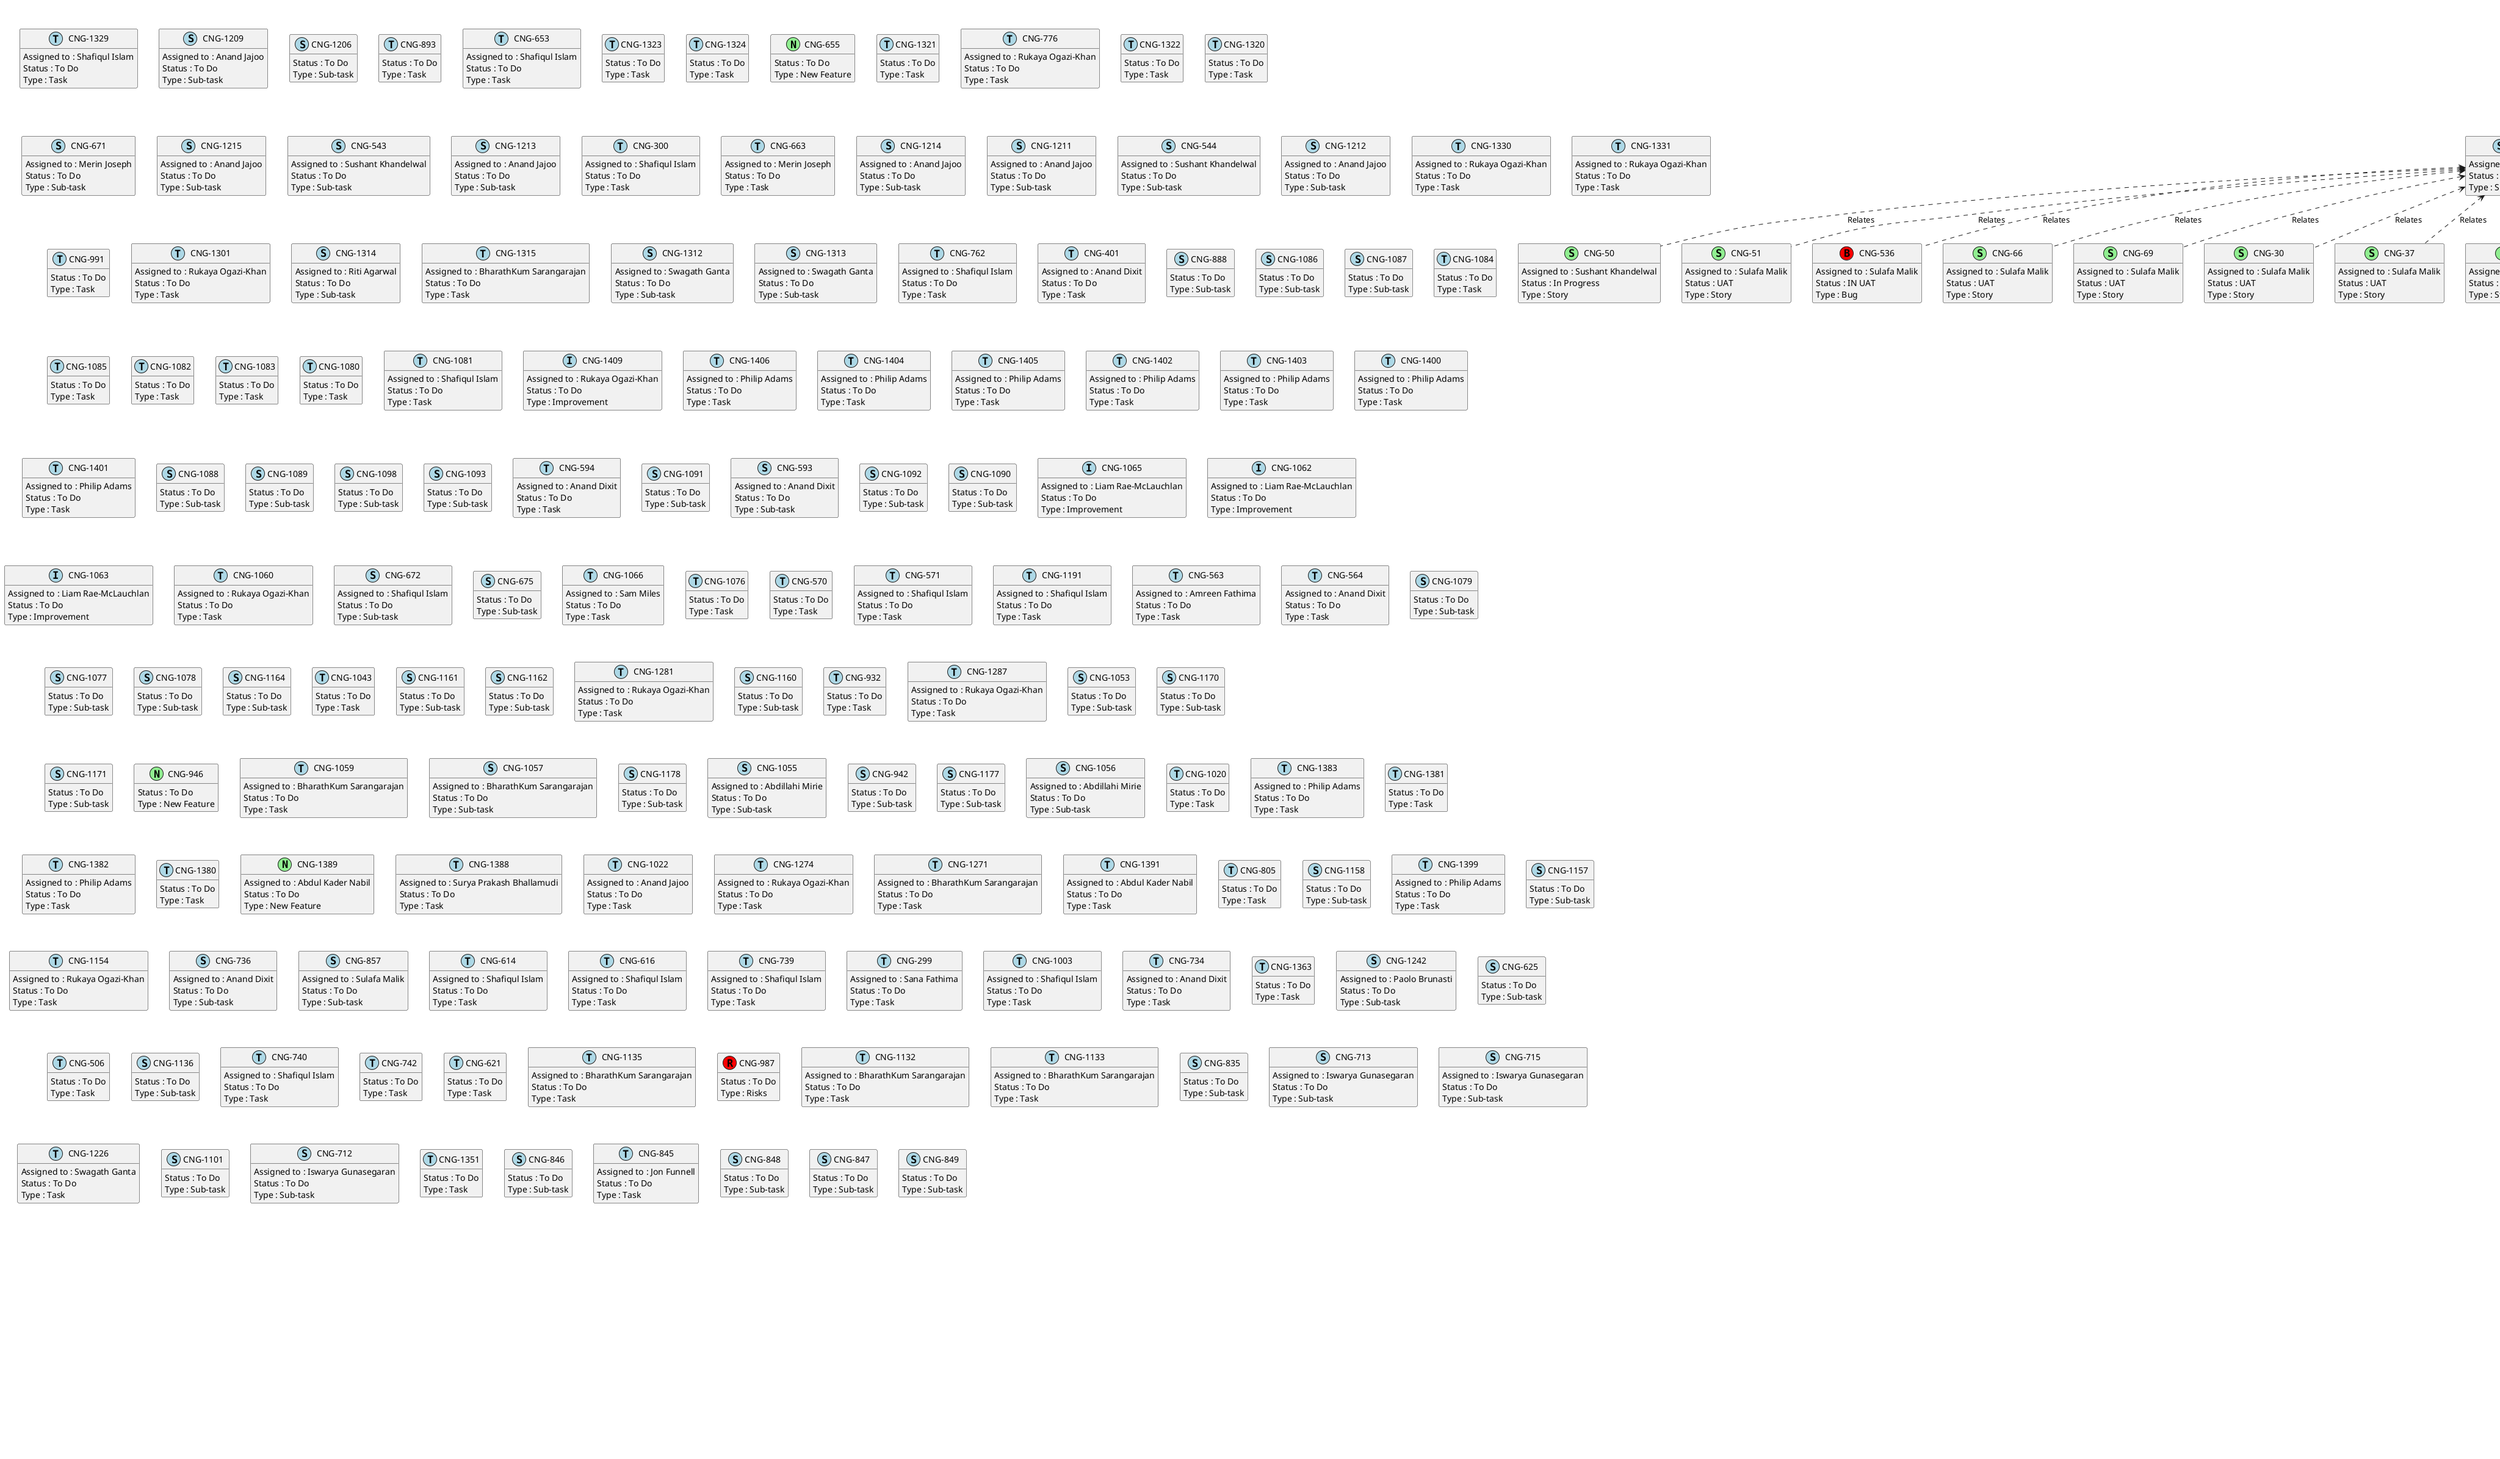 @startuml
'https://plantuml.com/class-diagram

' GENERATE CLASS DIAGRAM ===========
' Generated at    : Thu Apr 18 11:01:10 CEST 2024

title Jira Tickets for Status To Do
hide empty members

legend
Jira Ticket Status
----
(QA) : 13
(IN UAT) : 1
(To Do) : 292
(Dev Review) : 2
(UAT) : 10
(In Progress) : 32
(Design Review) : 2
----
Jira Ticket Types
----
(Risks) : 9
(Task) : 194
(Improvement) : 4
(Issue) : 1
(Work Request) : 1
(Bug) : 1
(Sub-task) : 97
(Story) : 42
(New Feature) : 3
end legend


' Tickets =======
class "CNG-50" << (S,lightgreen) >> {
  Assigned to : Sushant Khandelwal
  Status : In Progress
  Type : Story
}

class "CNG-51" << (S,lightgreen) >> {
  Assigned to : Sulafa Malik
  Status : UAT
  Type : Story
}

class "CNG-55" << (S,lightgreen) >> {
  Assigned to : Shafiqul Islam
  Status : To Do
  Type : Story
}

class "CNG-1208" << (T,lightblue) >> {
  Assigned to : Shafiqul Islam
  Status : To Do
  Type : Task
}

class "CNG-1329" << (T,lightblue) >> {
  Assigned to : Shafiqul Islam
  Status : To Do
  Type : Task
}

class "CNG-1209" << (S,lightblue) >> {
  Assigned to : Anand Jajoo
  Status : To Do
  Type : Sub-task
}

class "CNG-1206" << (S,lightblue) >> {
  Status : To Do
  Type : Sub-task
}

class "CNG-1207" << (S,lightblue) >> {
  Status : To Do
  Type : Sub-task
}

class "CNG-893" << (T,lightblue) >> {
  Status : To Do
  Type : Task
}

class "CNG-530" << (T,lightblue) >> {
  Assigned to : Rukaya Ogazi-Khan
  Status : To Do
  Type : Task
}

class "CNG-651" << (T,lightblue) >> {
  Assigned to : Rukaya Ogazi-Khan
  Status : To Do
  Type : Task
}

class "CNG-653" << (T,lightblue) >> {
  Assigned to : Shafiqul Islam
  Status : To Do
  Type : Task
}

class "CNG-1323" << (T,lightblue) >> {
  Status : To Do
  Type : Task
}

class "CNG-1202" << (T,lightblue) >> {
  Assigned to : Sivagami S
  Status : To Do
  Type : Task
}

class "CNG-531" << (T,lightblue) >> {
  Assigned to : Anand Dixit
  Status : To Do
  Type : Task
}

class "CNG-1324" << (T,lightblue) >> {
  Status : To Do
  Type : Task
}

class "CNG-1203" << (S,lightblue) >> {
  Assigned to : Shafiqul Islam
  Status : In Progress
  Type : Sub-task
}

class "CNG-773" << (T,lightblue) >> {
  Assigned to : Merin Joseph
  Status : In Progress
  Type : Task
}

class "CNG-655" << (N,lightgreen) >> {
  Status : To Do
  Type : New Feature
}

class "CNG-1321" << (T,lightblue) >> {
  Status : To Do
  Type : Task
}

class "CNG-776" << (T,lightblue) >> {
  Assigned to : Rukaya Ogazi-Khan
  Status : To Do
  Type : Task
}

class "CNG-1322" << (T,lightblue) >> {
  Status : To Do
  Type : Task
}

class "CNG-533" << (T,lightblue) >> {
  Assigned to : Anand Dixit
  Status : In Progress
  Type : Task
}

class "CNG-415" << (T,lightblue) >> {
  Assigned to : Shafiqul Islam
  Status : To Do
  Type : Task
}

class "CNG-536" << (B,red) >> {
  Assigned to : Sulafa Malik
  Status : IN UAT
  Type : Bug
}

class "CNG-1320" << (T,lightblue) >> {
  Status : To Do
  Type : Task
}

class "CNG-671" << (S,lightblue) >> {
  Assigned to : Merin Joseph
  Status : To Do
  Type : Sub-task
}

class "CNG-670" << (S,lightblue) >> {
  Assigned to : Merin Joseph
  Status : To Do
  Type : Sub-task
}

class "CNG-66" << (S,lightgreen) >> {
  Assigned to : Sulafa Malik
  Status : UAT
  Type : Story
}

class "CNG-67" << (S,lightgreen) >> {
  Assigned to : Jon Funnell
  Status : To Do
  Type : Story
}

class "CNG-68" << (S,lightgreen) >> {
  Assigned to : Anand Jajoo
  Status : To Do
  Type : Story
}

class "CNG-69" << (S,lightgreen) >> {
  Assigned to : Sulafa Malik
  Status : UAT
  Type : Story
}

class "CNG-1217" << (T,lightblue) >> {
  Assigned to : Rukaya Ogazi-Khan
  Status : To Do
  Type : Task
}

class "CNG-1218" << (T,lightblue) >> {
  Assigned to : Nigel Hassett
  Status : To Do
  Type : Task
}

class "CNG-1215" << (S,lightblue) >> {
  Assigned to : Anand Jajoo
  Status : To Do
  Type : Sub-task
}

class "CNG-543" << (S,lightblue) >> {
  Assigned to : Sushant Khandelwal
  Status : To Do
  Type : Sub-task
}

class "CNG-1213" << (S,lightblue) >> {
  Assigned to : Anand Jajoo
  Status : To Do
  Type : Sub-task
}

class "CNG-300" << (T,lightblue) >> {
  Assigned to : Shafiqul Islam
  Status : To Do
  Type : Task
}

class "CNG-663" << (T,lightblue) >> {
  Assigned to : Merin Joseph
  Status : To Do
  Type : Task
}

class "CNG-1214" << (S,lightblue) >> {
  Assigned to : Anand Jajoo
  Status : To Do
  Type : Sub-task
}

class "CNG-1211" << (S,lightblue) >> {
  Assigned to : Anand Jajoo
  Status : To Do
  Type : Sub-task
}

class "CNG-786" << (T,lightblue) >> {
  Status : To Do
  Type : Task
}

class "CNG-544" << (S,lightblue) >> {
  Assigned to : Sushant Khandelwal
  Status : To Do
  Type : Sub-task
}

class "CNG-1212" << (S,lightblue) >> {
  Assigned to : Anand Jajoo
  Status : To Do
  Type : Sub-task
}

class "CNG-1330" << (T,lightblue) >> {
  Assigned to : Rukaya Ogazi-Khan
  Status : To Do
  Type : Task
}

class "CNG-1331" << (T,lightblue) >> {
  Assigned to : Rukaya Ogazi-Khan
  Status : To Do
  Type : Task
}

class "CNG-667" << (S,lightblue) >> {
  Status : In Progress
  Type : Sub-task
}

class "CNG-30" << (S,lightgreen) >> {
  Assigned to : Sulafa Malik
  Status : UAT
  Type : Story
}

class "CNG-999" << (T,lightblue) >> {
  Assigned to : Amreen Fathima
  Status : QA
  Type : Task
}

class "CNG-1309" << (T,lightblue) >> {
  Assigned to : Shafiqul Islam
  Status : To Do
  Type : Task
}

class "CNG-1308" << (T,lightblue) >> {
  Assigned to : Shafiqul Islam
  Status : To Do
  Type : Task
}

class "CNG-37" << (S,lightgreen) >> {
  Assigned to : Sulafa Malik
  Status : UAT
  Type : Story
}

class "CNG-1303" << (T,lightblue) >> {
  Assigned to : Rukaya Ogazi-Khan
  Status : To Do
  Type : Task
}

class "CNG-871" << (T,lightblue) >> {
  Assigned to : Shafiqul Islam
  Status : To Do
  Type : Task
}

class "CNG-870" << (T,lightblue) >> {
  Assigned to : Rukaya Ogazi-Khan
  Status : To Do
  Type : Task
}

class "CNG-991" << (T,lightblue) >> {
  Status : To Do
  Type : Task
}

class "CNG-994" << (R,red) >> {
  Assigned to : Shafiqul Islam
  Status : To Do
  Type : Risks
}

class "CNG-1301" << (T,lightblue) >> {
  Assigned to : Rukaya Ogazi-Khan
  Status : To Do
  Type : Task
}

class "CNG-873" << (T,lightblue) >> {
  Assigned to : Paolo Brunasti
  Status : In Progress
  Type : Task
}

class "CNG-993" << (R,red) >> {
  Assigned to : Sana Fathima
  Status : To Do
  Type : Risks
}

class "CNG-996" << (R,red) >> {
  Assigned to : Shafiqul Islam
  Status : To Do
  Type : Risks
}

class "CNG-995" << (R,red) >> {
  Assigned to : Shafiqul Islam
  Status : To Do
  Type : Risks
}

class "CNG-997" << (R,red) >> {
  Assigned to : Shafiqul Islam
  Status : To Do
  Type : Risks
}

class "CNG-41" << (S,lightgreen) >> {
  Assigned to : Jon Funnell
  Status : To Do
  Type : Story
}

class "CNG-42" << (S,lightgreen) >> {
  Assigned to : Sulafa Malik
  Status : UAT
  Type : Story
}

class "CNG-529" << (T,lightblue) >> {
  Assigned to : Rukaya Ogazi-Khan
  Status : To Do
  Type : Task
}

class "CNG-1318" << (T,lightblue) >> {
  Assigned to : BharathKum Sarangarajan
  Status : To Do
  Type : Task
}

class "CNG-48" << (S,lightgreen) >> {
  Assigned to : Nigel Hassett
  Status : To Do
  Type : Story
}

class "CNG-1316" << (T,lightblue) >> {
  Status : To Do
  Type : Task
}

class "CNG-49" << (S,lightgreen) >> {
  Assigned to : Amreen Fathima
  Status : QA
  Type : Story
}

class "CNG-1314" << (S,lightblue) >> {
  Assigned to : Riti Agarwal
  Status : To Do
  Type : Sub-task
}

class "CNG-1315" << (T,lightblue) >> {
  Assigned to : BharathKum Sarangarajan
  Status : To Do
  Type : Task
}

class "CNG-760" << (T,lightblue) >> {
  Assigned to : Shafiqul Islam
  Status : In Progress
  Type : Task
}

class "CNG-1312" << (S,lightblue) >> {
  Assigned to : Swagath Ganta
  Status : To Do
  Type : Sub-task
}

class "CNG-1313" << (S,lightblue) >> {
  Assigned to : Swagath Ganta
  Status : To Do
  Type : Sub-task
}

class "CNG-762" << (T,lightblue) >> {
  Assigned to : Shafiqul Islam
  Status : To Do
  Type : Task
}

class "CNG-1310" << (T,lightblue) >> {
  Assigned to : Shafiqul Islam
  Status : To Do
  Type : Task
}

class "CNG-765" << (S,lightblue) >> {
  Assigned to : Jon Funnell
  Status : In Progress
  Type : Sub-task
}

class "CNG-401" << (T,lightblue) >> {
  Assigned to : Anand Dixit
  Status : To Do
  Type : Task
}

class "CNG-1311" << (T,lightblue) >> {
  Status : To Do
  Type : Task
}

class "CNG-888" << (S,lightblue) >> {
  Status : To Do
  Type : Sub-task
}

class "CNG-1086" << (S,lightblue) >> {
  Status : To Do
  Type : Sub-task
}

class "CNG-1087" << (S,lightblue) >> {
  Status : To Do
  Type : Sub-task
}

class "CNG-1084" << (T,lightblue) >> {
  Status : To Do
  Type : Task
}

class "CNG-1085" << (T,lightblue) >> {
  Status : To Do
  Type : Task
}

class "CNG-1082" << (T,lightblue) >> {
  Status : To Do
  Type : Task
}

class "CNG-1083" << (T,lightblue) >> {
  Status : To Do
  Type : Task
}

class "CNG-1080" << (T,lightblue) >> {
  Status : To Do
  Type : Task
}

class "CNG-1081" << (T,lightblue) >> {
  Assigned to : Shafiqul Islam
  Status : To Do
  Type : Task
}

class "CNG-339" << (T,lightblue) >> {
  Assigned to : Abinaya Arumugasamy
  Status : Dev Review
  Type : Task
}

class "CNG-1409" << (I,lightblue) >> {
  Assigned to : Rukaya Ogazi-Khan
  Status : To Do
  Type : Improvement
}

class "CNG-1406" << (T,lightblue) >> {
  Assigned to : Philip Adams
  Status : To Do
  Type : Task
}

class "CNG-1407" << (T,lightblue) >> {
  Status : To Do
  Type : Task
}

class "CNG-1404" << (T,lightblue) >> {
  Assigned to : Philip Adams
  Status : To Do
  Type : Task
}

class "CNG-1405" << (T,lightblue) >> {
  Assigned to : Philip Adams
  Status : To Do
  Type : Task
}

class "CNG-1402" << (T,lightblue) >> {
  Assigned to : Philip Adams
  Status : To Do
  Type : Task
}

class "CNG-1403" << (T,lightblue) >> {
  Assigned to : Philip Adams
  Status : To Do
  Type : Task
}

class "CNG-1400" << (T,lightblue) >> {
  Assigned to : Philip Adams
  Status : To Do
  Type : Task
}

class "CNG-1401" << (T,lightblue) >> {
  Assigned to : Philip Adams
  Status : To Do
  Type : Task
}

class "CNG-696" << (T,lightblue) >> {
  Assigned to : Shafiqul Islam
  Status : In Progress
  Type : Task
}

class "CNG-333" << (T,lightblue) >> {
  Assigned to : BharathKum Sarangarajan
  Status : In Progress
  Type : Task
}

class "CNG-217" << (S,lightgreen) >> {
  Assigned to : Sulafa Malik
  Status : UAT
  Type : Story
}

class "CNG-1088" << (S,lightblue) >> {
  Status : To Do
  Type : Sub-task
}

class "CNG-1089" << (S,lightblue) >> {
  Status : To Do
  Type : Sub-task
}

class "CNG-1098" << (S,lightblue) >> {
  Status : To Do
  Type : Sub-task
}

class "CNG-590" << (S,lightblue) >> {
  Assigned to : Shafiqul Islam
  Status : To Do
  Type : Sub-task
}

class "CNG-592" << (S,lightblue) >> {
  Assigned to : Anand Dixit
  Status : To Do
  Type : Sub-task
}

class "CNG-1093" << (S,lightblue) >> {
  Status : To Do
  Type : Sub-task
}

class "CNG-591" << (S,lightblue) >> {
  Assigned to : Shafiqul Islam
  Status : To Do
  Type : Sub-task
}

class "CNG-594" << (T,lightblue) >> {
  Assigned to : Anand Dixit
  Status : To Do
  Type : Task
}

class "CNG-1091" << (S,lightblue) >> {
  Status : To Do
  Type : Sub-task
}

class "CNG-593" << (S,lightblue) >> {
  Assigned to : Anand Dixit
  Status : To Do
  Type : Sub-task
}

class "CNG-1092" << (S,lightblue) >> {
  Status : To Do
  Type : Sub-task
}

class "CNG-908" << (T,lightblue) >> {
  Assigned to : BharathKum Sarangarajan
  Status : In Progress
  Type : Task
}

class "CNG-1090" << (S,lightblue) >> {
  Status : To Do
  Type : Sub-task
}

class "CNG-902" << (T,lightblue) >> {
  Assigned to : Rukaya Ogazi-Khan
  Status : To Do
  Type : Task
}

class "CNG-28" << (S,lightgreen) >> {
  Assigned to : Sulafa Malik
  Status : UAT
  Type : Story
}

class "CNG-906" << (T,lightblue) >> {
  Assigned to : Rukaya Ogazi-Khan
  Status : To Do
  Type : Task
}

class "CNG-589" << (S,lightblue) >> {
  Assigned to : Shafiqul Islam
  Status : In Progress
  Type : Sub-task
}

class "CNG-1185" << (T,lightblue) >> {
  Assigned to : Rukaya Ogazi-Khan
  Status : To Do
  Type : Task
}

class "CNG-1065" << (I,lightblue) >> {
  Assigned to : Liam Rae-McLauchlan
  Status : To Do
  Type : Improvement
}

class "CNG-1183" << (T,lightblue) >> {
  Assigned to : Rukaya Ogazi-Khan
  Status : To Do
  Type : Task
}

class "CNG-1062" << (I,lightblue) >> {
  Assigned to : Liam Rae-McLauchlan
  Status : To Do
  Type : Improvement
}

class "CNG-1063" << (I,lightblue) >> {
  Assigned to : Liam Rae-McLauchlan
  Status : To Do
  Type : Improvement
}

class "CNG-1060" << (T,lightblue) >> {
  Assigned to : Rukaya Ogazi-Khan
  Status : To Do
  Type : Task
}

class "CNG-1182" << (T,lightblue) >> {
  Assigned to : Shafiqul Islam
  Status : To Do
  Type : Task
}

class "CNG-440" << (T,lightblue) >> {
  Assigned to : Shafiqul Islam
  Status : To Do
  Type : Task
}

class "CNG-682" << (S,lightblue) >> {
  Status : To Do
  Type : Sub-task
}

class "CNG-560" << (S,lightblue) >> {
  Status : To Do
  Type : Sub-task
}

class "CNG-559" << (S,lightblue) >> {
  Assigned to : Sulafa Malik
  Status : To Do
  Type : Sub-task
}

class "CNG-672" << (S,lightblue) >> {
  Assigned to : Shafiqul Islam
  Status : To Do
  Type : Sub-task
}

class "CNG-675" << (S,lightblue) >> {
  Status : To Do
  Type : Sub-task
}

class "CNG-795" << (T,lightblue) >> {
  Assigned to : Shafiqul Islam
  Status : In Progress
  Type : Task
}

class "CNG-1189" << (T,lightblue) >> {
  Assigned to : Rukaya Ogazi-Khan
  Status : To Do
  Type : Task
}

class "CNG-558" << (S,lightblue) >> {
  Status : To Do
  Type : Sub-task
}

class "CNG-1187" << (T,lightblue) >> {
  Status : To Do
  Type : Task
}

class "CNG-1066" << (T,lightblue) >> {
  Assigned to : Sam Miles
  Status : To Do
  Type : Task
}

class "CNG-679" << (S,lightblue) >> {
  Status : In Progress
  Type : Sub-task
}

class "CNG-557" << (S,lightblue) >> {
  Assigned to : Shafiqul Islam
  Status : In Progress
  Type : Sub-task
}

class "CNG-1076" << (T,lightblue) >> {
  Status : To Do
  Type : Task
}

class "CNG-570" << (T,lightblue) >> {
  Status : To Do
  Type : Task
}

class "CNG-1192" << (T,lightblue) >> {
  Assigned to : Jon Funnell
  Status : To Do
  Type : Task
}

class "CNG-1190" << (T,lightblue) >> {
  Assigned to : Shafiqul Islam
  Status : To Do
  Type : Task
}

class "CNG-571" << (T,lightblue) >> {
  Assigned to : Shafiqul Islam
  Status : To Do
  Type : Task
}

class "CNG-1191" << (T,lightblue) >> {
  Assigned to : Shafiqul Islam
  Status : To Do
  Type : Task
}

class "CNG-684" << (S,lightblue) >> {
  Assigned to : Shafiqul Islam
  Status : To Do
  Type : Sub-task
}

class "CNG-563" << (T,lightblue) >> {
  Assigned to : Amreen Fathima
  Status : To Do
  Type : Task
}

class "CNG-686" << (S,lightblue) >> {
  Status : QA
  Type : Sub-task
}

class "CNG-564" << (T,lightblue) >> {
  Assigned to : Anand Dixit
  Status : To Do
  Type : Task
}

class "CNG-685" << (S,lightblue) >> {
  Assigned to : Merin Joseph
  Status : To Do
  Type : Sub-task
}

class "CNG-688" << (S,lightblue) >> {
  Status : To Do
  Type : Sub-task
}

class "CNG-1079" << (S,lightblue) >> {
  Status : To Do
  Type : Sub-task
}

class "CNG-687" << (S,lightblue) >> {
  Assigned to : Sulafa Malik
  Status : To Do
  Type : Sub-task
}

class "CNG-1077" << (S,lightblue) >> {
  Status : To Do
  Type : Sub-task
}

class "CNG-1199" << (T,lightblue) >> {
  Assigned to : BharathKum Sarangarajan
  Status : To Do
  Type : Task
}

class "CNG-1078" << (S,lightblue) >> {
  Status : To Do
  Type : Sub-task
}

class "CNG-689" << (S,lightblue) >> {
  Status : QA
  Type : Sub-task
}

class "CNG-1163" << (T,lightblue) >> {
  Assigned to : Shafiqul Islam
  Status : To Do
  Type : Task
}

class "CNG-1164" << (S,lightblue) >> {
  Status : To Do
  Type : Sub-task
}

class "CNG-1043" << (T,lightblue) >> {
  Status : To Do
  Type : Task
}

class "CNG-1161" << (S,lightblue) >> {
  Status : To Do
  Type : Sub-task
}

class "CNG-1162" << (S,lightblue) >> {
  Status : To Do
  Type : Sub-task
}

class "CNG-1280" << (T,lightblue) >> {
  Assigned to : Rukaya Ogazi-Khan
  Status : To Do
  Type : Task
}

class "CNG-383" << (T,lightblue) >> {
  Assigned to : Sulafa Malik
  Status : UAT
  Type : Task
}

class "CNG-1281" << (T,lightblue) >> {
  Assigned to : Rukaya Ogazi-Khan
  Status : To Do
  Type : Task
}

class "CNG-1160" << (S,lightblue) >> {
  Status : To Do
  Type : Sub-task
}

class "CNG-385" << (T,lightblue) >> {
  Assigned to : Shafiqul Islam
  Status : To Do
  Type : Task
}

class "CNG-815" << (S,lightblue) >> {
  Status : To Do
  Type : Sub-task
}

class "CNG-814" << (S,lightblue) >> {
  Status : In Progress
  Type : Sub-task
}

class "CNG-935" << (S,lightgreen) >> {
  Status : To Do
  Type : Story
}

class "CNG-376" << (S,lightgreen) >> {
  Assigned to : Stephy Aniyan
  Status : QA
  Type : Story
}

class "CNG-1048" << (S,lightgreen) >> {
  Assigned to : Jon Funnell
  Status : To Do
  Type : Story
}

class "CNG-1049" << (S,lightgreen) >> {
  Assigned to : Anand Jajoo
  Status : To Do
  Type : Story
}

class "CNG-1046" << (S,lightgreen) >> {
  Status : To Do
  Type : Story
}

class "CNG-1289" << (T,lightblue) >> {
  Status : To Do
  Type : Task
}

class "CNG-1047" << (S,lightgreen) >> {
  Status : To Do
  Type : Story
}

class "CNG-932" << (T,lightblue) >> {
  Status : To Do
  Type : Task
}

class "CNG-1286" << (T,lightblue) >> {
  Assigned to : Dileep
  Status : To Do
  Type : Task
}

class "CNG-1287" << (T,lightblue) >> {
  Assigned to : Rukaya Ogazi-Khan
  Status : To Do
  Type : Task
}

class "CNG-1045" << (S,lightgreen) >> {
  Status : To Do
  Type : Story
}

class "CNG-1053" << (S,lightblue) >> {
  Status : To Do
  Type : Sub-task
}

class "CNG-1174" << (S,lightblue) >> {
  Status : To Do
  Type : Sub-task
}

class "CNG-1293" << (T,lightblue) >> {
  Assigned to : Shafiqul Islam
  Status : To Do
  Type : Task
}

class "CNG-1172" << (S,lightblue) >> {
  Status : To Do
  Type : Sub-task
}

class "CNG-1173" << (S,lightblue) >> {
  Status : To Do
  Type : Sub-task
}

class "CNG-1291" << (T,lightblue) >> {
  Assigned to : Shafiqul Islam
  Status : To Do
  Type : Task
}

class "CNG-1170" << (S,lightblue) >> {
  Status : To Do
  Type : Sub-task
}

class "CNG-394" << (T,lightblue) >> {
  Assigned to : Merin Joseph
  Status : QA
  Type : Task
}

class "CNG-393" << (S,lightgreen) >> {
  Assigned to : Deepak Ingwale
  Status : In Progress
  Type : Story
}

class "CNG-1292" << (T,lightblue) >> {
  Assigned to : Shafiqul Islam
  Status : To Do
  Type : Task
}

class "CNG-1050" << (S,lightgreen) >> {
  Status : To Do
  Type : Story
}

class "CNG-1171" << (S,lightblue) >> {
  Status : To Do
  Type : Sub-task
}

class "CNG-395" << (T,lightblue) >> {
  Assigned to : Merin Joseph
  Status : QA
  Type : Task
}

class "CNG-1290" << (T,lightblue) >> {
  Assigned to : Shafiqul Islam
  Status : To Do
  Type : Task
}

class "CNG-944" << (W,lightblue) >> {
  Assigned to : Scott Nimmo
  Status : To Do
  Type : Work Request
}

class "CNG-826" << (T,lightblue) >> {
  Assigned to : Merin Joseph
  Status : To Do
  Type : Task
}

class "CNG-825" << (T,lightblue) >> {
  Status : To Do
  Type : Task
}

class "CNG-946" << (N,lightgreen) >> {
  Status : To Do
  Type : New Feature
}

class "CNG-949" << (T,lightblue) >> {
  Status : To Do
  Type : Task
}

class "CNG-707" << (S,lightgreen) >> {
  Assigned to : Deepak Ingwale
  Status : To Do
  Type : Story
}

class "CNG-709" << (T,lightblue) >> {
  Assigned to : Anand Dixit
  Status : To Do
  Type : Task
}

class "CNG-387" << (S,lightgreen) >> {
  Assigned to : Sulafa Malik
  Status : UAT
  Type : Story
}

class "CNG-1059" << (T,lightblue) >> {
  Assigned to : BharathKum Sarangarajan
  Status : To Do
  Type : Task
}

class "CNG-1057" << (S,lightblue) >> {
  Assigned to : BharathKum Sarangarajan
  Status : To Do
  Type : Sub-task
}

class "CNG-1178" << (S,lightblue) >> {
  Status : To Do
  Type : Sub-task
}

class "CNG-1179" << (T,lightblue) >> {
  Assigned to : Rukaya Ogazi-Khan
  Status : To Do
  Type : Task
}

class "CNG-269" << (S,lightgreen) >> {
  Assigned to : Abdul Kader Nabil
  Status : Dev Review
  Type : Story
}

class "CNG-940" << (S,lightblue) >> {
  Status : To Do
  Type : Sub-task
}

class "CNG-1055" << (S,lightblue) >> {
  Assigned to : Abdillahi Mirie
  Status : To Do
  Type : Sub-task
}

class "CNG-700" << (T,lightblue) >> {
  Assigned to : Shafiqul Islam
  Status : To Do
  Type : Task
}

class "CNG-942" << (S,lightblue) >> {
  Status : To Do
  Type : Sub-task
}

class "CNG-1177" << (S,lightblue) >> {
  Status : To Do
  Type : Sub-task
}

class "CNG-1056" << (S,lightblue) >> {
  Assigned to : Abdillahi Mirie
  Status : To Do
  Type : Sub-task
}

class "CNG-1141" << (T,lightblue) >> {
  Assigned to : Amreen Fathima
  Status : To Do
  Type : Task
}

class "CNG-1020" << (T,lightblue) >> {
  Status : To Do
  Type : Task
}

class "CNG-1383" << (T,lightblue) >> {
  Assigned to : Philip Adams
  Status : To Do
  Type : Task
}

class "CNG-1142" << (T,lightblue) >> {
  Assigned to : Stephy Aniyan
  Status : To Do
  Type : Task
}

class "CNG-1381" << (T,lightblue) >> {
  Status : To Do
  Type : Task
}

class "CNG-1140" << (T,lightblue) >> {
  Assigned to : Amreen Fathima
  Status : To Do
  Type : Task
}

class "CNG-1382" << (T,lightblue) >> {
  Assigned to : Philip Adams
  Status : To Do
  Type : Task
}

class "CNG-1380" << (T,lightblue) >> {
  Status : To Do
  Type : Task
}

class "CNG-917" << (T,lightblue) >> {
  Assigned to : Shafiqul Islam
  Status : To Do
  Type : Task
}

class "CNG-1389" << (N,lightgreen) >> {
  Assigned to : Abdul Kader Nabil
  Status : To Do
  Type : New Feature
}

class "CNG-1268" << (T,lightblue) >> {
  Assigned to : BharathKum Sarangarajan
  Status : To Do
  Type : Task
}

class "CNG-1266" << (T,lightblue) >> {
  Status : To Do
  Type : Task
}

class "CNG-1388" << (T,lightblue) >> {
  Assigned to : Surya Prakash Bhallamudi
  Status : To Do
  Type : Task
}

class "CNG-1267" << (T,lightblue) >> {
  Status : To Do
  Type : Task
}

class "CNG-1264" << (T,lightblue) >> {
  Assigned to : BharathKum Sarangarajan
  Status : To Do
  Type : Task
}

class "CNG-1385" << (T,lightblue) >> {
  Assigned to : Dileep
  Status : To Do
  Type : Task
}

class "CNG-1022" << (T,lightblue) >> {
  Assigned to : Anand Jajoo
  Status : To Do
  Type : Task
}

class "CNG-1265" << (T,lightblue) >> {
  Status : To Do
  Type : Task
}

class "CNG-1395" << (T,lightblue) >> {
  Assigned to : Dileep
  Status : To Do
  Type : Task
}

class "CNG-1274" << (T,lightblue) >> {
  Assigned to : Rukaya Ogazi-Khan
  Status : To Do
  Type : Task
}

class "CNG-1271" << (T,lightblue) >> {
  Assigned to : BharathKum Sarangarajan
  Status : To Do
  Type : Task
}

class "CNG-1151" << (T,lightblue) >> {
  Assigned to : BharathKum Sarangarajan
  Status : In Progress
  Type : Task
}

class "CNG-1391" << (T,lightblue) >> {
  Assigned to : Abdul Kader Nabil
  Status : To Do
  Type : Task
}

class "CNG-804" << (S,lightblue) >> {
  Assigned to : Jon Funnell
  Status : To Do
  Type : Sub-task
}

class "CNG-924" << (T,lightblue) >> {
  Status : To Do
  Type : Task
}

class "CNG-805" << (T,lightblue) >> {
  Status : To Do
  Type : Task
}

class "CNG-928" << (T,lightblue) >> {
  Status : To Do
  Type : Task
}

class "CNG-1039" << (S,lightblue) >> {
  Assigned to : Stephy Aniyan
  Status : In Progress
  Type : Sub-task
}

class "CNG-1279" << (T,lightblue) >> {
  Assigned to : Rukaya Ogazi-Khan
  Status : To Do
  Type : Task
}

class "CNG-1158" << (S,lightblue) >> {
  Status : To Do
  Type : Sub-task
}

class "CNG-369" << (S,lightgreen) >> {
  Assigned to : Stephy Aniyan
  Status : QA
  Type : Story
}

class "CNG-1277" << (T,lightblue) >> {
  Assigned to : Deepak Ingwale
  Status : To Do
  Type : Task
}

class "CNG-1156" << (T,lightblue) >> {
  Assigned to : Rukaya Ogazi-Khan
  Status : To Do
  Type : Task
}

class "CNG-1278" << (T,lightblue) >> {
  Assigned to : Deepak Ingwale
  Status : To Do
  Type : Task
}

class "CNG-1399" << (T,lightblue) >> {
  Assigned to : Philip Adams
  Status : To Do
  Type : Task
}

class "CNG-1157" << (S,lightblue) >> {
  Status : To Do
  Type : Sub-task
}

class "CNG-1154" << (T,lightblue) >> {
  Assigned to : Rukaya Ogazi-Khan
  Status : To Do
  Type : Task
}

class "CNG-1155" << (T,lightblue) >> {
  Assigned to : Rukaya Ogazi-Khan
  Status : In Progress
  Type : Task
}

class "CNG-1362" << (T,lightblue) >> {
  Status : To Do
  Type : Task
}

class "CNG-90" << (S,lightgreen) >> {
  Assigned to : Stephy Aniyan
  Status : QA
  Type : Story
}

class "CNG-93" << (S,lightgreen) >> {
  Assigned to : Jon Funnell
  Status : To Do
  Type : Story
}

class "CNG-736" << (S,lightblue) >> {
  Assigned to : Anand Dixit
  Status : To Do
  Type : Sub-task
}

class "CNG-615" << (T,lightblue) >> {
  Assigned to : Shafiqul Islam
  Status : To Do
  Type : Task
}

class "CNG-857" << (S,lightblue) >> {
  Assigned to : Sulafa Malik
  Status : To Do
  Type : Sub-task
}

class "CNG-614" << (T,lightblue) >> {
  Assigned to : Shafiqul Islam
  Status : To Do
  Type : Task
}

class "CNG-737" << (T,lightblue) >> {
  Status : To Do
  Type : Task
}

class "CNG-616" << (T,lightblue) >> {
  Assigned to : Shafiqul Islam
  Status : To Do
  Type : Task
}

class "CNG-739" << (T,lightblue) >> {
  Assigned to : Shafiqul Islam
  Status : To Do
  Type : Task
}

class "CNG-1008" << (T,lightblue) >> {
  Status : To Do
  Type : Task
}

class "CNG-299" << (T,lightblue) >> {
  Assigned to : Sana Fathima
  Status : To Do
  Type : Task
}

class "CNG-1007" << (T,lightblue) >> {
  Status : To Do
  Type : Task
}

class "CNG-730" << (S,lightblue) >> {
  Assigned to : Sulafa Malik
  Status : To Do
  Type : Sub-task
}

class "CNG-1004" << (R,red) >> {
  Assigned to : Sana Fathima
  Status : In Progress
  Type : Risks
}

class "CNG-1367" << (T,lightblue) >> {
  Assigned to : Rukaya Ogazi-Khan
  Status : To Do
  Type : Task
}

class "CNG-1246" << (T,lightblue) >> {
  Assigned to : Rukaya Ogazi-Khan
  Status : To Do
  Type : Task
}

class "CNG-1005" << (T,lightblue) >> {
  Assigned to : Poornima Sajeendran
  Status : Design Review
  Type : Task
}

class "CNG-850" << (T,lightblue) >> {
  Status : To Do
  Type : Task
}

class "CNG-1368" << (T,lightblue) >> {
  Assigned to : Surya Prakash Bhallamudi
  Status : To Do
  Type : Task
}

class "CNG-974" << (T,lightblue) >> {
  Assigned to : Pragya Singhal
  Status : To Do
  Type : Task
}

class "CNG-611" << (S,lightblue) >> {
  Assigned to : Amreen Fathima
  Status : To Do
  Type : Sub-task
}

class "CNG-1244" << (T,lightblue) >> {
  Assigned to : Rukaya Ogazi-Khan
  Status : To Do
  Type : Task
}

class "CNG-731" << (S,lightblue) >> {
  Status : To Do
  Type : Sub-task
}

class "CNG-1003" << (T,lightblue) >> {
  Assigned to : Shafiqul Islam
  Status : To Do
  Type : Task
}

class "CNG-734" << (T,lightblue) >> {
  Assigned to : Anand Dixit
  Status : To Do
  Type : Task
}

class "CNG-1363" << (T,lightblue) >> {
  Status : To Do
  Type : Task
}

class "CNG-1242" << (S,lightblue) >> {
  Assigned to : Paolo Brunasti
  Status : To Do
  Type : Sub-task
}

class "CNG-733" << (T,lightblue) >> {
  Assigned to : Shafiqul Islam
  Status : In Progress
  Type : Task
}

class "CNG-975" << (T,lightblue) >> {
  Assigned to : Anand Jajoo
  Status : In Progress
  Type : Task
}

class "CNG-1001" << (T,lightblue) >> {
  Status : To Do
  Type : Task
}

class "CNG-1251" << (T,lightblue) >> {
  Assigned to : Rukaya Ogazi-Khan
  Status : To Do
  Type : Task
}

class "CNG-1010" << (I,orange) >> {
  Assigned to : Shafiqul Islam
  Status : To Do
  Type : Issue
}

class "CNG-1371" << (T,lightblue) >> {
  Assigned to : Deepak Ingwale
  Status : To Do
  Type : Task
}

class "CNG-1250" << (T,lightblue) >> {
  Assigned to : Rukaya Ogazi-Khan
  Status : To Do
  Type : Task
}

class "CNG-990" << (T,lightblue) >> {
  Assigned to : Dheeraj Kumar
  Status : To Do
  Type : Task
}

class "CNG-626" << (T,lightblue) >> {
  Assigned to : Shafiqul Islam
  Status : To Do
  Type : Task
}

class "CNG-989" << (T,lightblue) >> {
  Assigned to : Dheeraj Kumar
  Status : To Do
  Type : Task
}

class "CNG-988" << (R,red) >> {
  Status : To Do
  Type : Risks
}

class "CNG-625" << (S,lightblue) >> {
  Status : To Do
  Type : Sub-task
}

class "CNG-506" << (T,lightblue) >> {
  Status : To Do
  Type : Task
}

class "CNG-508" << (T,lightblue) >> {
  Assigned to : Rukaya Ogazi-Khan
  Status : To Do
  Type : Task
}

class "CNG-1017" << (T,lightblue) >> {
  Assigned to : Shafiqul Islam
  Status : To Do
  Type : Task
}

class "CNG-741" << (T,lightblue) >> {
  Assigned to : Shafiqul Islam
  Status : To Do
  Type : Task
}

class "CNG-1378" << (T,lightblue) >> {
  Status : To Do
  Type : Task
}

class "CNG-1136" << (S,lightblue) >> {
  Status : To Do
  Type : Sub-task
}

class "CNG-740" << (T,lightblue) >> {
  Assigned to : Shafiqul Islam
  Status : To Do
  Type : Task
}

class "CNG-984" << (T,lightblue) >> {
  Status : To Do
  Type : Task
}

class "CNG-742" << (T,lightblue) >> {
  Status : To Do
  Type : Task
}

class "CNG-621" << (T,lightblue) >> {
  Status : To Do
  Type : Task
}

class "CNG-1377" << (T,lightblue) >> {
  Status : To Do
  Type : Task
}

class "CNG-1135" << (T,lightblue) >> {
  Assigned to : BharathKum Sarangarajan
  Status : To Do
  Type : Task
}

class "CNG-624" << (T,lightblue) >> {
  Assigned to : Anand Dixit
  Status : To Do
  Type : Task
}

class "CNG-987" << (R,red) >> {
  Status : To Do
  Type : Risks
}

class "CNG-1253" << (T,lightblue) >> {
  Status : In Progress
  Type : Task
}

class "CNG-1374" << (T,lightblue) >> {
  Assigned to : Rukaya Ogazi-Khan
  Status : To Do
  Type : Task
}

class "CNG-1011" << (R,red) >> {
  Assigned to : Sushant Khandelwal
  Status : To Do
  Type : Risks
}

class "CNG-1132" << (T,lightblue) >> {
  Assigned to : BharathKum Sarangarajan
  Status : To Do
  Type : Task
}

class "CNG-1254" << (T,lightblue) >> {
  Assigned to : Dileep
  Status : In Progress
  Type : Task
}

class "CNG-1133" << (T,lightblue) >> {
  Assigned to : BharathKum Sarangarajan
  Status : To Do
  Type : Task
}

class "CNG-70" << (S,lightgreen) >> {
  Assigned to : Sushant Khandelwal
  Status : In Progress
  Type : Story
}

class "CNG-72" << (S,lightgreen) >> {
  Assigned to : Jon Funnell
  Status : To Do
  Type : Story
}

class "CNG-73" << (S,lightgreen) >> {
  Assigned to : Sushant Khandelwal
  Status : Design Review
  Type : Story
}

class "CNG-74" << (S,lightgreen) >> {
  Assigned to : Shafiqul Islam
  Status : To Do
  Type : Story
}

class "CNG-835" << (S,lightblue) >> {
  Status : To Do
  Type : Sub-task
}

class "CNG-77" << (S,lightgreen) >> {
  Assigned to : Jon Funnell
  Status : To Do
  Type : Story
}

class "CNG-713" << (S,lightblue) >> {
  Assigned to : Iswarya Gunasegaran
  Status : To Do
  Type : Sub-task
}

class "CNG-78" << (S,lightgreen) >> {
  Assigned to : Stephy Aniyan
  Status : QA
  Type : Story
}

class "CNG-79" << (S,lightgreen) >> {
  Assigned to : Stephy Aniyan
  Status : QA
  Type : Story
}

class "CNG-715" << (S,lightblue) >> {
  Assigned to : Iswarya Gunasegaran
  Status : To Do
  Type : Sub-task
}

class "CNG-1226" << (T,lightblue) >> {
  Assigned to : Swagath Ganta
  Status : To Do
  Type : Task
}

class "CNG-398" << (T,lightblue) >> {
  Assigned to : Amreen Fathima
  Status : To Do
  Type : Task
}

class "CNG-1224" << (T,lightblue) >> {
  Status : To Do
  Type : Task
}

class "CNG-1225" << (S,lightblue) >> {
  Assigned to : Merin Joseph
  Status : In Progress
  Type : Sub-task
}

class "CNG-710" << (S,lightblue) >> {
  Assigned to : Shafiqul Islam
  Status : To Do
  Type : Sub-task
}

class "CNG-952" << (T,lightblue) >> {
  Status : To Do
  Type : Task
}

class "CNG-1222" << (T,lightblue) >> {
  Assigned to : Nigel Hassett
  Status : To Do
  Type : Task
}

class "CNG-1101" << (S,lightblue) >> {
  Status : To Do
  Type : Sub-task
}

class "CNG-1223" << (S,lightgreen) >> {
  Assigned to : BharathKum Sarangarajan
  Status : To Do
  Type : Story
}

class "CNG-712" << (S,lightblue) >> {
  Assigned to : Iswarya Gunasegaran
  Status : To Do
  Type : Sub-task
}

class "CNG-711" << (S,lightblue) >> {
  Assigned to : Iswarya Gunasegaran
  Status : To Do
  Type : Sub-task
}

class "CNG-953" << (T,lightblue) >> {
  Assigned to : Nigel Hassett
  Status : To Do
  Type : Task
}

class "CNG-1351" << (T,lightblue) >> {
  Status : To Do
  Type : Task
}

class "CNG-294" << (T,lightblue) >> {
  Assigned to : Nigel Hassett
  Status : To Do
  Type : Task
}

class "CNG-81" << (S,lightgreen) >> {
  Assigned to : Stephy Aniyan
  Status : QA
  Type : Story
}

class "CNG-82" << (S,lightgreen) >> {
  Assigned to : Sushant Khandelwal
  Status : In Progress
  Type : Story
}

class "CNG-84" << (S,lightgreen) >> {
  Assigned to : Stephy Aniyan
  Status : QA
  Type : Story
}

class "CNG-85" << (S,lightgreen) >> {
  Assigned to : Shafiqul Islam
  Status : To Do
  Type : Story
}

class "CNG-846" << (S,lightblue) >> {
  Status : To Do
  Type : Sub-task
}

class "CNG-724" << (S,lightblue) >> {
  Status : In Progress
  Type : Sub-task
}

class "CNG-845" << (T,lightblue) >> {
  Assigned to : Jon Funnell
  Status : To Do
  Type : Task
}

class "CNG-848" << (S,lightblue) >> {
  Status : To Do
  Type : Sub-task
}

class "CNG-726" << (S,lightblue) >> {
  Assigned to : Abinaya Arumugasamy
  Status : To Do
  Type : Sub-task
}

class "CNG-847" << (S,lightblue) >> {
  Status : To Do
  Type : Sub-task
}

class "CNG-728" << (S,lightblue) >> {
  Status : To Do
  Type : Sub-task
}

class "CNG-849" << (S,lightblue) >> {
  Status : To Do
  Type : Sub-task
}

class "CNG-1237" << (T,lightblue) >> {
  Assigned to : Rukaya Ogazi-Khan
  Status : In Progress
  Type : Task
}

class "CNG-961" << (S,lightblue) >> {
  Assigned to : Anand Jajoo
  Status : In Progress
  Type : Sub-task
}

class "CNG-1233" << (T,lightblue) >> {
  Assigned to : Shafiqul Islam
  Status : In Progress
  Type : Task
}

class "CNG-1234" << (T,lightblue) >> {
  Assigned to : Nigel Hassett
  Status : To Do
  Type : Task
}

class "CNG-723" << (T,lightblue) >> {
  Status : To Do
  Type : Task
}



' Links =======
"CNG-1208" <.. "CNG-710" : Relates
"CNG-530" <.. "CNG-1237" : Dependent
"CNG-1202" <.. "CNG-733" : Approval
"CNG-415" <.. "CNG-440" : Relates
"CNG-415" <.. "CNG-385" : Relates
"CNG-670" <.. "CNG-533" : Dependent
"CNG-1217" <.. "CNG-1179" : Dependent
"CNG-1217" <.. "CNG-733" : Dependent
"CNG-1218" <.. "CNG-733" : Dependent
"CNG-786" <.. "CNG-815" : Dependent
"CNG-1309" <.. "CNG-1163" : Dependent
"CNG-1308" <.. "CNG-1163" : Dependent
"CNG-1303" <.. "CNG-733" : Dependent
"CNG-870" <.. "CNG-733" : Relates
"CNG-993" <.. "CNG-1008" : Relates
"CNG-529" <.. "CNG-733" : Relates
"CNG-1318" <.. "CNG-684" : Relates
"CNG-1316" <.. "CNG-733" : Relates
"CNG-1310" <.. "CNG-1163" : Dependent
"CNG-1311" <.. "CNG-733" : Dependent
"CNG-1407" <.. "CNG-873" : Relates
"CNG-590" <.. "CNG-339" : Relates
"CNG-591" <.. "CNG-339" : Relates
"CNG-682" <.. "CNG-1005" : Relates
"CNG-682" <.. "CNG-48" : Relates
"CNG-560" <.. "CNG-41" : Relates
"CNG-560" <.. "CNG-908" : Relates
"CNG-559" <.. "CNG-560" : Dependent
"CNG-559" <.. "CNG-558" : Gantt End to Start
"CNG-559" <.. "CNG-814" : Gantt End to Start
"CNG-559" <.. "CNG-79" : Relates
"CNG-559" <.. "CNG-81" : Relates
"CNG-559" <.. "CNG-84" : Relates
"CNG-559" <.. "CNG-369" : Relates
"CNG-559" <.. "CNG-78" : Relates
"CNG-559" <.. "CNG-376" : Relates
"CNG-558" <.. "CNG-269" : Relates
"CNG-684" <.. "CNG-999" : Relates
"CNG-685" <.. "CNG-1225" : Relates
"CNG-685" <.. "CNG-1151" : Relates
"CNG-688" <.. "CNG-77" : Relates
"CNG-687" <.. "CNG-28" : Relates
"CNG-687" <.. "CNG-30" : Relates
"CNG-687" <.. "CNG-37" : Relates
"CNG-687" <.. "CNG-42" : Relates
"CNG-687" <.. "CNG-50" : Relates
"CNG-687" <.. "CNG-66" : Relates
"CNG-687" <.. "CNG-70" : Relates
"CNG-687" <.. "CNG-90" : Relates
"CNG-687" <.. "CNG-217" : Relates
"CNG-687" <.. "CNG-269" : Relates
"CNG-687" <.. "CNG-69" : Relates
"CNG-687" <.. "CNG-49" : Relates
"CNG-687" <.. "CNG-51" : Relates
"CNG-687" <.. "CNG-387" : Relates
"CNG-687" <.. "CNG-536" : Relates
"CNG-935" <.. "CNG-393" : Dependent
"CNG-935" <.. "CNG-1203" : Feature
"CNG-944" <.. "CNG-961" : Dependent
"CNG-826" <.. "CNG-395" : Dependent
"CNG-826" <.. "CNG-667" : Dependent
"CNG-825" <.. "CNG-558" : Dependent
"CNG-949" <.. "CNG-558" : Dependent
"CNG-707" <.. "CNG-393" : Dependent
"CNG-707" <.. "CNG-1203" : Feature
"CNG-940" <.. "CNG-592" : Dependent
"CNG-804" <.. "CNG-67" : Dependent
"CNG-924" <.. "CNG-558" : Dependent
"CNG-928" <.. "CNG-558" : Dependent
"CNG-737" <.. "CNG-723" : Dependent
"CNG-730" <.. "CNG-760" : Dependent
"CNG-850" <.. "CNG-696" : Relates
"CNG-850" <.. "CNG-333" : Relates
"CNG-974" <.. "CNG-961" : Dependent
"CNG-611" <.. "CNG-686" : Relates
"CNG-731" <.. "CNG-760" : Dependent
"CNG-626" <.. "CNG-85" : Approval
"CNG-626" <.. "CNG-74" : Approval
"CNG-626" <.. "CNG-48" : Approval
"CNG-626" <.. "CNG-82" : Approval
"CNG-626" <.. "CNG-615" : Approval
"CNG-626" <.. "CNG-624" : Approval
"CNG-626" <.. "CNG-871" : Approval
"CNG-626" <.. "CNG-917" : Approval
"CNG-989" <.. "CNG-990" : Cloners
"CNG-508" <.. "CNG-726" : Dependent
"CNG-508" <.. "CNG-733" : Relates
"CNG-984" <.. "CNG-988" : Automates
"CNG-984" <.. "CNG-993" : Relates
"CNG-984" <.. "CNG-994" : Relates
"CNG-984" <.. "CNG-995" : Relates
"CNG-984" <.. "CNG-996" : Relates
"CNG-984" <.. "CNG-997" : Relates
"CNG-984" <.. "CNG-1004" : Relates
"CNG-624" <.. "CNG-531" : Dependent
"CNG-710" <.. "CNG-975" : Relates
"CNG-952" <.. "CNG-724" : Dependent
"CNG-711" <.. "CNG-651" : Relates
"CNG-953" <.. "CNG-795" : Relates
"CNG-726" <.. "CNG-728" : Dependent
"CNG-728" <.. "CNG-760" : Dependent
"CNG-723" <.. "CNG-73" : Dependent
"CNG-55" <.. "CNG-393" : Dependent
"CNG-55" <.. "CNG-1203" : Feature
"CNG-55" <.. "CNG-773" : Relates
"CNG-67" <.. "CNG-1173" : Feature
"CNG-68" <.. "CNG-709" : Enable
"CNG-68" <.. "CNG-1207" : Feature
"CNG-41" <.. "CNG-741" : Feature
"CNG-48" <.. "CNG-626" : Relates
"CNG-902" <.. "CNG-733" : Relates
"CNG-906" <.. "CNG-733" : Relates
"CNG-1185" <.. "CNG-733" : Dependent
"CNG-1185" <.. "CNG-1173" : Dependent
"CNG-1183" <.. "CNG-733" : Relates
"CNG-1182" <.. "CNG-733" : Relates
"CNG-1189" <.. "CNG-733" : Relates
"CNG-1187" <.. "CNG-560" : Relates
"CNG-1192" <.. "CNG-70" : Issue split
"CNG-1190" <.. "CNG-385" : Issue split
"CNG-1199" <.. "CNG-733" : Approval
"CNG-1163" <.. "CNG-733" : Dependent
"CNG-1280" <.. "CNG-733" : Dependent
"CNG-385" <.. "CNG-679" : Relates
"CNG-385" <.. "CNG-395" : Relates
"CNG-1048" <.. "CNG-68" : Dependent
"CNG-1048" <.. "CNG-1207" : Feature
"CNG-1049" <.. "CNG-68" : Dependent
"CNG-1049" <.. "CNG-1207" : Feature
"CNG-1046" <.. "CNG-68" : Dependent
"CNG-1046" <.. "CNG-1207" : Feature
"CNG-1289" <.. "CNG-557" : Relates
"CNG-1047" <.. "CNG-68" : Dependent
"CNG-1047" <.. "CNG-1207" : Feature
"CNG-1286" <.. "CNG-1254" : Dependent
"CNG-1045" <.. "CNG-68" : Dependent
"CNG-1045" <.. "CNG-1207" : Feature
"CNG-1174" <.. "CNG-765" : Relates
"CNG-1174" <.. "CNG-804" : Relates
"CNG-1293" <.. "CNG-1233" : Dependent
"CNG-1172" <.. "CNG-765" : Relates
"CNG-1172" <.. "CNG-804" : Relates
"CNG-1291" <.. "CNG-1233" : Dependent
"CNG-1292" <.. "CNG-1233" : Dependent
"CNG-1050" <.. "CNG-68" : Dependent
"CNG-1050" <.. "CNG-1207" : Feature
"CNG-1290" <.. "CNG-1233" : Dependent
"CNG-1179" <.. "CNG-733" : Relates
"CNG-1141" <.. "CNG-1039" : Relates
"CNG-1142" <.. "CNG-1039" : Relates
"CNG-1140" <.. "CNG-1039" : Relates
"CNG-1268" <.. "CNG-1237" : Dependent
"CNG-1266" <.. "CNG-1253" : Dependent
"CNG-1267" <.. "CNG-1253" : Dependent
"CNG-1264" <.. "CNG-1254" : Dependent
"CNG-1385" <.. "CNG-1395" : Cloners
"CNG-1265" <.. "CNG-1253" : Dependent
"CNG-1279" <.. "CNG-733" : Relates
"CNG-1277" <.. "CNG-557" : Dependent
"CNG-1156" <.. "CNG-733" : Relates
"CNG-1278" <.. "CNG-557" : Dependent
"CNG-1362" <.. "CNG-590" : Dependent
"CNG-93" <.. "CNG-68" : Approval
"CNG-93" <.. "CNG-1207" : Feature
"CNG-1007" <.. "CNG-383" : Relates
"CNG-1007" <.. "CNG-395" : Relates
"CNG-1007" <.. "CNG-394" : Relates
"CNG-1367" <.. "CNG-589" : Dependent
"CNG-1246" <.. "CNG-1237" : Dependent
"CNG-1368" <.. "CNG-590" : Dependent
"CNG-1244" <.. "CNG-1237" : Dependent
"CNG-1001" <.. "CNG-961" : Dependent
"CNG-1251" <.. "CNG-1303" : Dependent
"CNG-1010" <.. "CNG-984" : Relates
"CNG-1371" <.. "CNG-590" : Dependent
"CNG-1250" <.. "CNG-1237" : Dependent
"CNG-1017" <.. "CNG-700" : Relates
"CNG-1378" <.. "CNG-591" : Relates
"CNG-1377" <.. "CNG-1173" : Dependent
"CNG-1374" <.. "CNG-589" : Dependent
"CNG-1011" <.. "CNG-984" : Relates
"CNG-72" <.. "CNG-70" : Relates
"CNG-74" <.. "CNG-684" : Relates
"CNG-77" <.. "CNG-741" : Feature
"CNG-398" <.. "CNG-689" : Relates
"CNG-1224" <.. "CNG-1155" : Dependent
"CNG-1224" <.. "CNG-1290" : Dependent
"CNG-1222" <.. "CNG-873" : Relates
"CNG-1223" <.. "CNG-73" : Defect
"CNG-1223" <.. "CNG-1203" : Feature
"CNG-1223" <.. "CNG-999" : Relates
"CNG-294" <.. "CNG-679" : Relates
"CNG-1234" <.. "CNG-1233" : Dependent


@enduml
